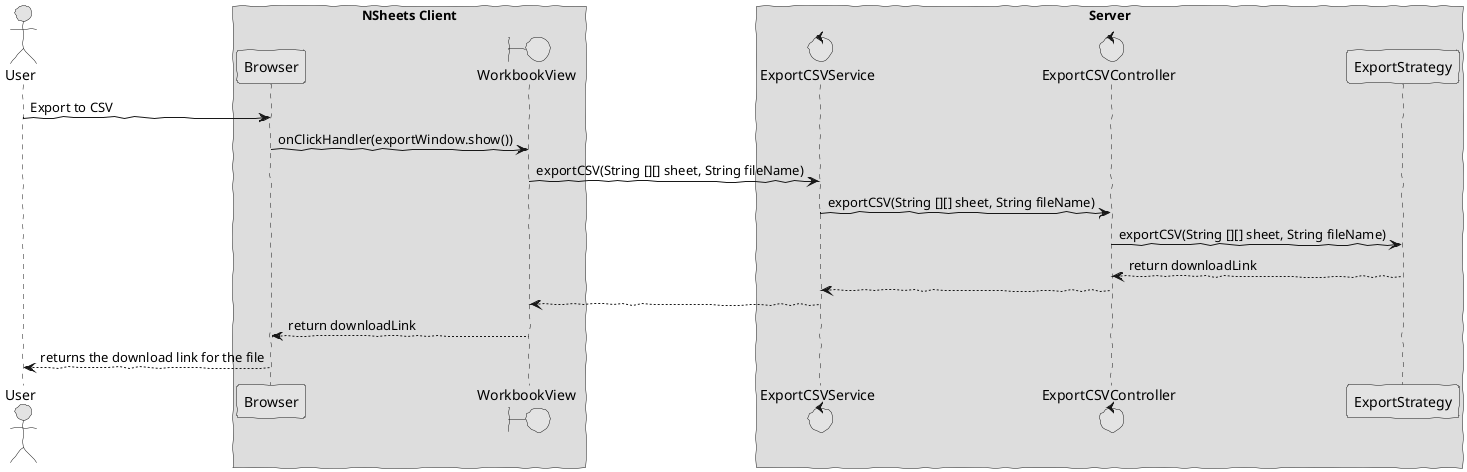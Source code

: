 @startuml  export_design.png
skinparam handwritten true
skinparam monochrome true
skinparam packageStyle rect
skinparam defaultFontName FG Virgil
skinparam shadowing false

actor User
boundary WorkbookView
control ExportCSVService
control ExportCSVController

box "NSheets Client"
participant Browser
participant WorkbookView 
end box

box "Server"
participant ExportCSVService
participant ExportCSVController
participant ExportStrategy
end box

User -> Browser : Export to CSV 
Browser -> WorkbookView : onClickHandler(exportWindow.show())
WorkbookView -> ExportCSVService : exportCSV(String [][] sheet, String fileName)
ExportCSVService -> ExportCSVController :exportCSV(String [][] sheet, String fileName)
ExportCSVController -> ExportStrategy : exportCSV(String [][] sheet, String fileName)
ExportStrategy --> ExportCSVController : return downloadLink
ExportCSVController --> ExportCSVService :
ExportCSVService --> WorkbookView :  
WorkbookView --> Browser : return downloadLink
Browser --> User : returns the download link for the file
@enduml